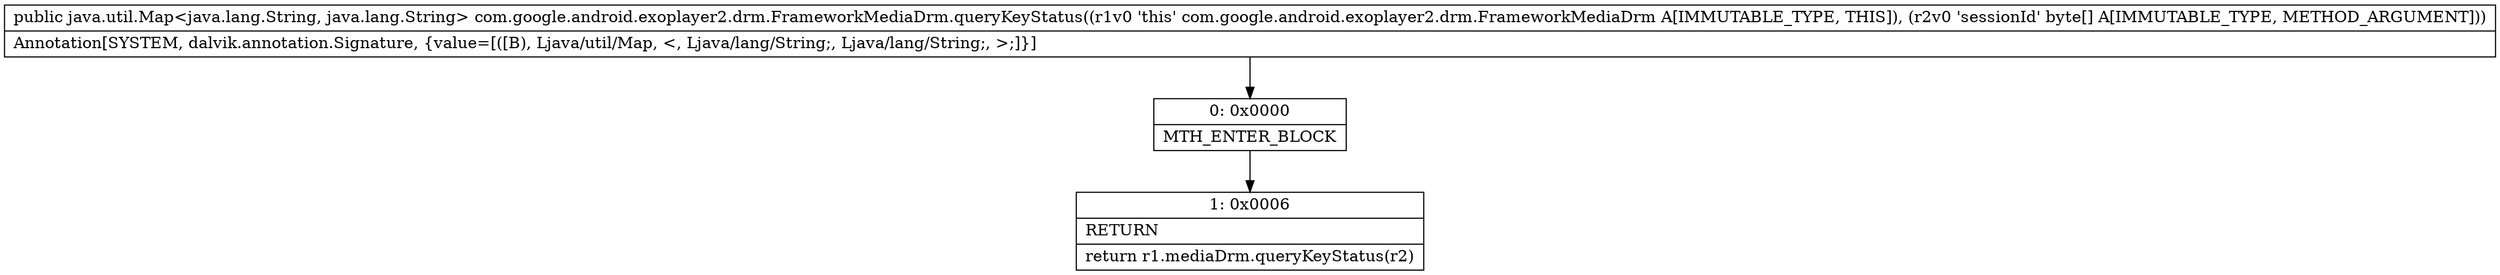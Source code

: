 digraph "CFG forcom.google.android.exoplayer2.drm.FrameworkMediaDrm.queryKeyStatus([B)Ljava\/util\/Map;" {
Node_0 [shape=record,label="{0\:\ 0x0000|MTH_ENTER_BLOCK\l}"];
Node_1 [shape=record,label="{1\:\ 0x0006|RETURN\l|return r1.mediaDrm.queryKeyStatus(r2)\l}"];
MethodNode[shape=record,label="{public java.util.Map\<java.lang.String, java.lang.String\> com.google.android.exoplayer2.drm.FrameworkMediaDrm.queryKeyStatus((r1v0 'this' com.google.android.exoplayer2.drm.FrameworkMediaDrm A[IMMUTABLE_TYPE, THIS]), (r2v0 'sessionId' byte[] A[IMMUTABLE_TYPE, METHOD_ARGUMENT]))  | Annotation[SYSTEM, dalvik.annotation.Signature, \{value=[([B), Ljava\/util\/Map, \<, Ljava\/lang\/String;, Ljava\/lang\/String;, \>;]\}]\l}"];
MethodNode -> Node_0;
Node_0 -> Node_1;
}

